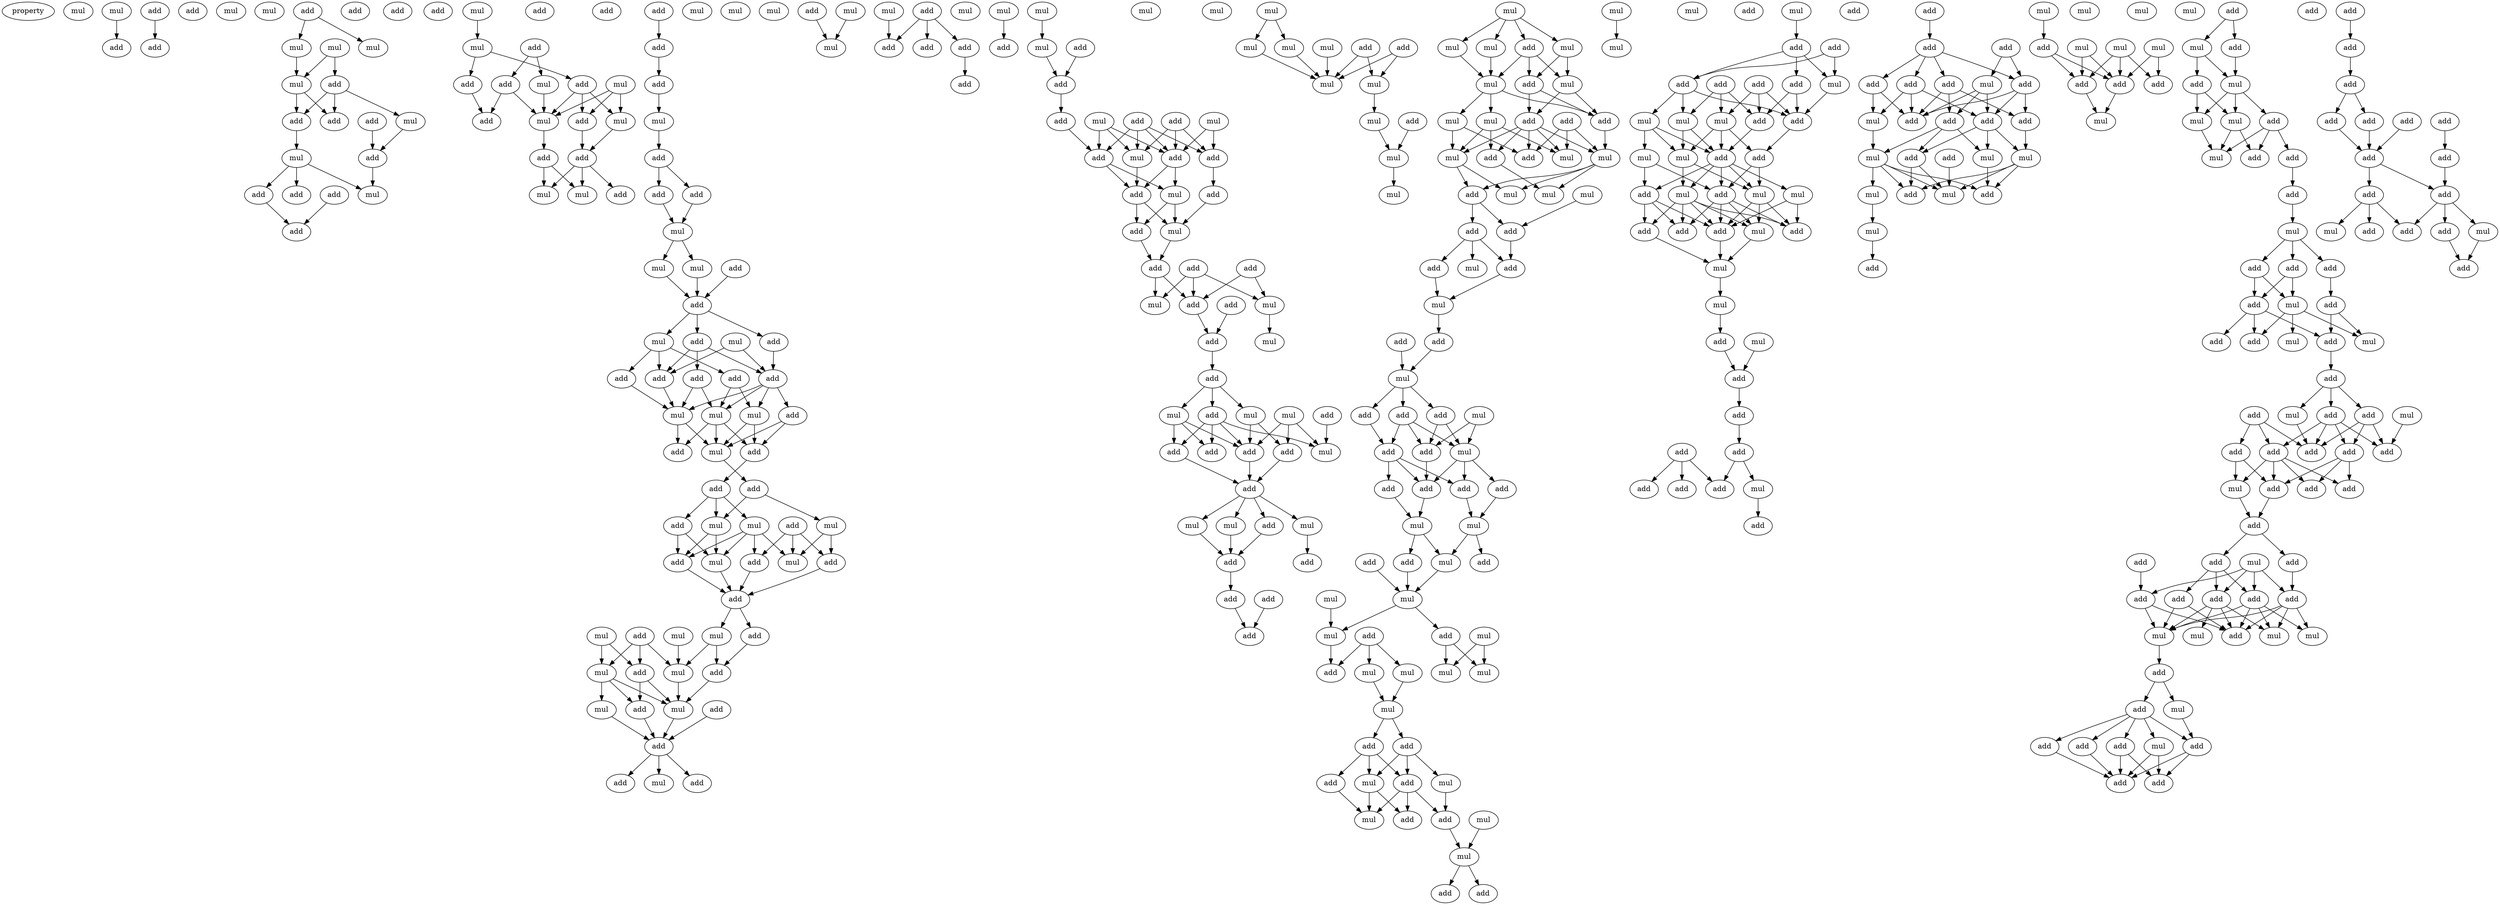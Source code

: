 digraph {
    node [fontcolor=black]
    property [mul=2,lf=1.9]
    0 [ label = mul ];
    1 [ label = mul ];
    2 [ label = add ];
    3 [ label = add ];
    4 [ label = add ];
    5 [ label = add ];
    6 [ label = mul ];
    7 [ label = mul ];
    8 [ label = add ];
    9 [ label = mul ];
    10 [ label = mul ];
    11 [ label = mul ];
    12 [ label = add ];
    13 [ label = mul ];
    14 [ label = add ];
    15 [ label = add ];
    16 [ label = add ];
    17 [ label = mul ];
    18 [ label = add ];
    19 [ label = mul ];
    20 [ label = add ];
    21 [ label = mul ];
    22 [ label = add ];
    23 [ label = add ];
    24 [ label = add ];
    25 [ label = add ];
    26 [ label = add ];
    27 [ label = add ];
    28 [ label = mul ];
    29 [ label = mul ];
    30 [ label = add ];
    31 [ label = add ];
    32 [ label = add ];
    33 [ label = add ];
    34 [ label = mul ];
    35 [ label = mul ];
    36 [ label = add ];
    37 [ label = add ];
    38 [ label = add ];
    39 [ label = add ];
    40 [ label = mul ];
    41 [ label = mul ];
    42 [ label = add ];
    43 [ label = add ];
    44 [ label = mul ];
    45 [ label = add ];
    46 [ label = mul ];
    47 [ label = add ];
    48 [ label = add ];
    49 [ label = mul ];
    50 [ label = add ];
    51 [ label = mul ];
    52 [ label = add ];
    53 [ label = add ];
    54 [ label = add ];
    55 [ label = mul ];
    56 [ label = mul ];
    57 [ label = mul ];
    58 [ label = mul ];
    59 [ label = mul ];
    60 [ label = add ];
    61 [ label = add ];
    62 [ label = mul ];
    63 [ label = mul ];
    64 [ label = add ];
    65 [ label = add ];
    66 [ label = add ];
    67 [ label = add ];
    68 [ label = add ];
    69 [ label = add ];
    70 [ label = add ];
    71 [ label = add ];
    72 [ label = mul ];
    73 [ label = mul ];
    74 [ label = mul ];
    75 [ label = mul ];
    76 [ label = add ];
    77 [ label = add ];
    78 [ label = add ];
    79 [ label = add ];
    80 [ label = add ];
    81 [ label = add ];
    82 [ label = mul ];
    83 [ label = mul ];
    84 [ label = mul ];
    85 [ label = add ];
    86 [ label = add ];
    87 [ label = mul ];
    88 [ label = add ];
    89 [ label = mul ];
    90 [ label = add ];
    91 [ label = add ];
    92 [ label = add ];
    93 [ label = mul ];
    94 [ label = mul ];
    95 [ label = mul ];
    96 [ label = mul ];
    97 [ label = add ];
    98 [ label = add ];
    99 [ label = mul ];
    100 [ label = mul ];
    101 [ label = add ];
    102 [ label = mul ];
    103 [ label = add ];
    104 [ label = add ];
    105 [ label = add ];
    106 [ label = add ];
    107 [ label = mul ];
    108 [ label = mul ];
    109 [ label = add ];
    110 [ label = mul ];
    111 [ label = mul ];
    112 [ label = add ];
    113 [ label = add ];
    114 [ label = add ];
    115 [ label = add ];
    116 [ label = mul ];
    117 [ label = add ];
    118 [ label = mul ];
    119 [ label = add ];
    120 [ label = mul ];
    121 [ label = mul ];
    122 [ label = add ];
    123 [ label = add ];
    124 [ label = mul ];
    125 [ label = mul ];
    126 [ label = add ];
    127 [ label = add ];
    128 [ label = add ];
    129 [ label = add ];
    130 [ label = add ];
    131 [ label = mul ];
    132 [ label = add ];
    133 [ label = mul ];
    134 [ label = add ];
    135 [ label = add ];
    136 [ label = mul ];
    137 [ label = add ];
    138 [ label = add ];
    139 [ label = add ];
    140 [ label = add ];
    141 [ label = add ];
    142 [ label = mul ];
    143 [ label = add ];
    144 [ label = mul ];
    145 [ label = add ];
    146 [ label = mul ];
    147 [ label = add ];
    148 [ label = mul ];
    149 [ label = mul ];
    150 [ label = add ];
    151 [ label = mul ];
    152 [ label = add ];
    153 [ label = mul ];
    154 [ label = add ];
    155 [ label = add ];
    156 [ label = add ];
    157 [ label = mul ];
    158 [ label = add ];
    159 [ label = add ];
    160 [ label = add ];
    161 [ label = mul ];
    162 [ label = mul ];
    163 [ label = mul ];
    164 [ label = add ];
    165 [ label = mul ];
    166 [ label = add ];
    167 [ label = add ];
    168 [ label = add ];
    169 [ label = add ];
    170 [ label = mul ];
    171 [ label = mul ];
    172 [ label = add ];
    173 [ label = mul ];
    174 [ label = mul ];
    175 [ label = add ];
    176 [ label = mul ];
    177 [ label = mul ];
    178 [ label = mul ];
    179 [ label = add ];
    180 [ label = mul ];
    181 [ label = mul ];
    182 [ label = mul ];
    183 [ label = add ];
    184 [ label = mul ];
    185 [ label = mul ];
    186 [ label = mul ];
    187 [ label = mul ];
    188 [ label = mul ];
    189 [ label = add ];
    190 [ label = add ];
    191 [ label = mul ];
    192 [ label = add ];
    193 [ label = add ];
    194 [ label = mul ];
    195 [ label = add ];
    196 [ label = mul ];
    197 [ label = mul ];
    198 [ label = mul ];
    199 [ label = add ];
    200 [ label = mul ];
    201 [ label = mul ];
    202 [ label = mul ];
    203 [ label = add ];
    204 [ label = mul ];
    205 [ label = add ];
    206 [ label = add ];
    207 [ label = add ];
    208 [ label = mul ];
    209 [ label = add ];
    210 [ label = mul ];
    211 [ label = mul ];
    212 [ label = mul ];
    213 [ label = add ];
    214 [ label = add ];
    215 [ label = add ];
    216 [ label = mul ];
    217 [ label = add ];
    218 [ label = add ];
    219 [ label = mul ];
    220 [ label = add ];
    221 [ label = add ];
    222 [ label = mul ];
    223 [ label = add ];
    224 [ label = add ];
    225 [ label = add ];
    226 [ label = add ];
    227 [ label = add ];
    228 [ label = mul ];
    229 [ label = mul ];
    230 [ label = add ];
    231 [ label = add ];
    232 [ label = mul ];
    233 [ label = add ];
    234 [ label = mul ];
    235 [ label = mul ];
    236 [ label = mul ];
    237 [ label = add ];
    238 [ label = add ];
    239 [ label = mul ];
    240 [ label = add ];
    241 [ label = mul ];
    242 [ label = mul ];
    243 [ label = mul ];
    244 [ label = mul ];
    245 [ label = mul ];
    246 [ label = add ];
    247 [ label = add ];
    248 [ label = add ];
    249 [ label = mul ];
    250 [ label = mul ];
    251 [ label = add ];
    252 [ label = add ];
    253 [ label = add ];
    254 [ label = mul ];
    255 [ label = mul ];
    256 [ label = mul ];
    257 [ label = add ];
    258 [ label = add ];
    259 [ label = mul ];
    260 [ label = add ];
    261 [ label = add ];
    262 [ label = add ];
    263 [ label = add ];
    264 [ label = add ];
    265 [ label = add ];
    266 [ label = mul ];
    267 [ label = mul ];
    268 [ label = mul ];
    269 [ label = add ];
    270 [ label = add ];
    271 [ label = mul ];
    272 [ label = add ];
    273 [ label = add ];
    274 [ label = mul ];
    275 [ label = mul ];
    276 [ label = mul ];
    277 [ label = mul ];
    278 [ label = mul ];
    279 [ label = add ];
    280 [ label = add ];
    281 [ label = add ];
    282 [ label = add ];
    283 [ label = add ];
    284 [ label = add ];
    285 [ label = mul ];
    286 [ label = mul ];
    287 [ label = add ];
    288 [ label = mul ];
    289 [ label = add ];
    290 [ label = mul ];
    291 [ label = add ];
    292 [ label = add ];
    293 [ label = add ];
    294 [ label = add ];
    295 [ label = add ];
    296 [ label = add ];
    297 [ label = mul ];
    298 [ label = add ];
    299 [ label = add ];
    300 [ label = add ];
    301 [ label = add ];
    302 [ label = add ];
    303 [ label = add ];
    304 [ label = mul ];
    305 [ label = add ];
    306 [ label = add ];
    307 [ label = add ];
    308 [ label = add ];
    309 [ label = add ];
    310 [ label = mul ];
    311 [ label = add ];
    312 [ label = add ];
    313 [ label = mul ];
    314 [ label = mul ];
    315 [ label = add ];
    316 [ label = mul ];
    317 [ label = add ];
    318 [ label = mul ];
    319 [ label = mul ];
    320 [ label = add ];
    321 [ label = add ];
    322 [ label = mul ];
    323 [ label = add ];
    324 [ label = mul ];
    325 [ label = mul ];
    326 [ label = mul ];
    327 [ label = add ];
    328 [ label = mul ];
    329 [ label = mul ];
    330 [ label = mul ];
    331 [ label = add ];
    332 [ label = add ];
    333 [ label = add ];
    334 [ label = mul ];
    335 [ label = mul ];
    336 [ label = add ];
    337 [ label = add ];
    338 [ label = mul ];
    339 [ label = mul ];
    340 [ label = add ];
    341 [ label = mul ];
    342 [ label = mul ];
    343 [ label = add ];
    344 [ label = add ];
    345 [ label = mul ];
    346 [ label = add ];
    347 [ label = add ];
    348 [ label = add ];
    349 [ label = mul ];
    350 [ label = add ];
    351 [ label = add ];
    352 [ label = add ];
    353 [ label = add ];
    354 [ label = add ];
    355 [ label = mul ];
    356 [ label = add ];
    357 [ label = mul ];
    358 [ label = mul ];
    359 [ label = add ];
    360 [ label = add ];
    361 [ label = add ];
    362 [ label = mul ];
    363 [ label = mul ];
    364 [ label = add ];
    365 [ label = add ];
    366 [ label = add ];
    367 [ label = add ];
    368 [ label = add ];
    369 [ label = add ];
    370 [ label = add ];
    371 [ label = add ];
    372 [ label = add ];
    373 [ label = add ];
    374 [ label = mul ];
    375 [ label = add ];
    376 [ label = add ];
    377 [ label = mul ];
    378 [ label = add ];
    379 [ label = add ];
    380 [ label = add ];
    381 [ label = add ];
    382 [ label = add ];
    383 [ label = add ];
    384 [ label = add ];
    385 [ label = add ];
    386 [ label = mul ];
    387 [ label = add ];
    388 [ label = mul ];
    389 [ label = mul ];
    390 [ label = mul ];
    391 [ label = add ];
    392 [ label = add ];
    393 [ label = mul ];
    394 [ label = add ];
    395 [ label = add ];
    396 [ label = add ];
    397 [ label = mul ];
    398 [ label = add ];
    399 [ label = add ];
    400 [ label = add ];
    401 [ label = add ];
    402 [ label = add ];
    403 [ label = add ];
    404 [ label = add ];
    405 [ label = add ];
    406 [ label = add ];
    407 [ label = add ];
    408 [ label = add ];
    409 [ label = add ];
    410 [ label = add ];
    411 [ label = add ];
    412 [ label = mul ];
    413 [ label = mul ];
    414 [ label = add ];
    415 [ label = add ];
    416 [ label = add ];
    417 [ label = add ];
    1 -> 2 [ name = 0 ];
    3 -> 4 [ name = 1 ];
    8 -> 9 [ name = 2 ];
    8 -> 10 [ name = 3 ];
    9 -> 13 [ name = 4 ];
    11 -> 12 [ name = 5 ];
    11 -> 13 [ name = 6 ];
    12 -> 14 [ name = 7 ];
    12 -> 15 [ name = 8 ];
    12 -> 17 [ name = 9 ];
    13 -> 14 [ name = 10 ];
    13 -> 15 [ name = 11 ];
    15 -> 19 [ name = 12 ];
    16 -> 18 [ name = 13 ];
    17 -> 18 [ name = 14 ];
    18 -> 21 [ name = 15 ];
    19 -> 20 [ name = 16 ];
    19 -> 21 [ name = 17 ];
    19 -> 23 [ name = 18 ];
    22 -> 25 [ name = 19 ];
    23 -> 25 [ name = 20 ];
    28 -> 29 [ name = 21 ];
    29 -> 33 [ name = 22 ];
    29 -> 37 [ name = 23 ];
    31 -> 34 [ name = 24 ];
    31 -> 36 [ name = 25 ];
    33 -> 39 [ name = 26 ];
    34 -> 41 [ name = 27 ];
    35 -> 38 [ name = 28 ];
    35 -> 40 [ name = 29 ];
    35 -> 41 [ name = 30 ];
    36 -> 39 [ name = 31 ];
    36 -> 41 [ name = 32 ];
    37 -> 38 [ name = 33 ];
    37 -> 40 [ name = 34 ];
    37 -> 41 [ name = 35 ];
    38 -> 43 [ name = 36 ];
    40 -> 43 [ name = 37 ];
    41 -> 42 [ name = 38 ];
    42 -> 44 [ name = 39 ];
    42 -> 46 [ name = 40 ];
    43 -> 44 [ name = 41 ];
    43 -> 46 [ name = 42 ];
    43 -> 47 [ name = 43 ];
    45 -> 48 [ name = 44 ];
    48 -> 50 [ name = 45 ];
    50 -> 51 [ name = 46 ];
    51 -> 52 [ name = 47 ];
    52 -> 53 [ name = 48 ];
    52 -> 54 [ name = 49 ];
    53 -> 55 [ name = 50 ];
    54 -> 55 [ name = 51 ];
    55 -> 57 [ name = 52 ];
    55 -> 59 [ name = 53 ];
    57 -> 61 [ name = 54 ];
    59 -> 61 [ name = 55 ];
    60 -> 61 [ name = 56 ];
    61 -> 62 [ name = 57 ];
    61 -> 64 [ name = 58 ];
    61 -> 65 [ name = 59 ];
    62 -> 66 [ name = 60 ];
    62 -> 67 [ name = 61 ];
    62 -> 69 [ name = 62 ];
    63 -> 66 [ name = 63 ];
    63 -> 68 [ name = 64 ];
    64 -> 68 [ name = 65 ];
    65 -> 66 [ name = 66 ];
    65 -> 68 [ name = 67 ];
    65 -> 70 [ name = 68 ];
    66 -> 73 [ name = 69 ];
    67 -> 72 [ name = 70 ];
    67 -> 74 [ name = 71 ];
    68 -> 71 [ name = 72 ];
    68 -> 72 [ name = 73 ];
    68 -> 73 [ name = 74 ];
    68 -> 74 [ name = 75 ];
    69 -> 73 [ name = 76 ];
    70 -> 72 [ name = 77 ];
    70 -> 73 [ name = 78 ];
    71 -> 75 [ name = 79 ];
    71 -> 76 [ name = 80 ];
    72 -> 75 [ name = 81 ];
    72 -> 76 [ name = 82 ];
    72 -> 77 [ name = 83 ];
    73 -> 75 [ name = 84 ];
    73 -> 77 [ name = 85 ];
    74 -> 75 [ name = 86 ];
    74 -> 76 [ name = 87 ];
    75 -> 79 [ name = 88 ];
    76 -> 78 [ name = 89 ];
    78 -> 80 [ name = 90 ];
    78 -> 82 [ name = 91 ];
    78 -> 84 [ name = 92 ];
    79 -> 82 [ name = 93 ];
    79 -> 83 [ name = 94 ];
    80 -> 86 [ name = 95 ];
    80 -> 89 [ name = 96 ];
    81 -> 85 [ name = 97 ];
    81 -> 87 [ name = 98 ];
    81 -> 88 [ name = 99 ];
    82 -> 86 [ name = 100 ];
    82 -> 89 [ name = 101 ];
    83 -> 87 [ name = 102 ];
    83 -> 88 [ name = 103 ];
    84 -> 85 [ name = 104 ];
    84 -> 86 [ name = 105 ];
    84 -> 87 [ name = 106 ];
    84 -> 89 [ name = 107 ];
    85 -> 90 [ name = 108 ];
    86 -> 90 [ name = 109 ];
    88 -> 90 [ name = 110 ];
    89 -> 90 [ name = 111 ];
    90 -> 91 [ name = 112 ];
    90 -> 93 [ name = 113 ];
    91 -> 97 [ name = 114 ];
    92 -> 96 [ name = 115 ];
    92 -> 98 [ name = 116 ];
    92 -> 99 [ name = 117 ];
    93 -> 96 [ name = 118 ];
    93 -> 97 [ name = 119 ];
    94 -> 98 [ name = 120 ];
    94 -> 99 [ name = 121 ];
    95 -> 96 [ name = 122 ];
    96 -> 102 [ name = 123 ];
    97 -> 102 [ name = 124 ];
    98 -> 101 [ name = 125 ];
    98 -> 102 [ name = 126 ];
    99 -> 100 [ name = 127 ];
    99 -> 101 [ name = 128 ];
    99 -> 102 [ name = 129 ];
    100 -> 104 [ name = 130 ];
    101 -> 104 [ name = 131 ];
    102 -> 104 [ name = 132 ];
    103 -> 104 [ name = 133 ];
    104 -> 106 [ name = 134 ];
    104 -> 107 [ name = 135 ];
    104 -> 109 [ name = 136 ];
    105 -> 110 [ name = 137 ];
    108 -> 110 [ name = 138 ];
    111 -> 114 [ name = 139 ];
    112 -> 113 [ name = 140 ];
    112 -> 114 [ name = 141 ];
    112 -> 115 [ name = 142 ];
    115 -> 117 [ name = 143 ];
    118 -> 119 [ name = 144 ];
    120 -> 121 [ name = 145 ];
    121 -> 123 [ name = 146 ];
    122 -> 123 [ name = 147 ];
    123 -> 126 [ name = 148 ];
    124 -> 129 [ name = 149 ];
    124 -> 130 [ name = 150 ];
    125 -> 129 [ name = 151 ];
    125 -> 131 [ name = 152 ];
    125 -> 132 [ name = 153 ];
    126 -> 132 [ name = 154 ];
    127 -> 129 [ name = 155 ];
    127 -> 130 [ name = 156 ];
    127 -> 131 [ name = 157 ];
    128 -> 129 [ name = 158 ];
    128 -> 130 [ name = 159 ];
    128 -> 131 [ name = 160 ];
    128 -> 132 [ name = 161 ];
    129 -> 133 [ name = 162 ];
    129 -> 134 [ name = 163 ];
    130 -> 135 [ name = 164 ];
    131 -> 134 [ name = 165 ];
    132 -> 133 [ name = 166 ];
    132 -> 134 [ name = 167 ];
    133 -> 136 [ name = 168 ];
    133 -> 137 [ name = 169 ];
    134 -> 136 [ name = 170 ];
    134 -> 137 [ name = 171 ];
    135 -> 136 [ name = 172 ];
    136 -> 138 [ name = 173 ];
    137 -> 138 [ name = 174 ];
    138 -> 141 [ name = 175 ];
    138 -> 142 [ name = 176 ];
    139 -> 141 [ name = 177 ];
    139 -> 144 [ name = 178 ];
    140 -> 141 [ name = 179 ];
    140 -> 142 [ name = 180 ];
    140 -> 144 [ name = 181 ];
    141 -> 145 [ name = 182 ];
    143 -> 145 [ name = 183 ];
    144 -> 146 [ name = 184 ];
    145 -> 147 [ name = 185 ];
    147 -> 151 [ name = 186 ];
    147 -> 152 [ name = 187 ];
    147 -> 153 [ name = 188 ];
    149 -> 154 [ name = 189 ];
    149 -> 157 [ name = 190 ];
    149 -> 158 [ name = 191 ];
    150 -> 157 [ name = 192 ];
    151 -> 154 [ name = 193 ];
    151 -> 155 [ name = 194 ];
    151 -> 156 [ name = 195 ];
    152 -> 154 [ name = 196 ];
    152 -> 155 [ name = 197 ];
    152 -> 156 [ name = 198 ];
    152 -> 157 [ name = 199 ];
    153 -> 154 [ name = 200 ];
    153 -> 158 [ name = 201 ];
    154 -> 159 [ name = 202 ];
    155 -> 159 [ name = 203 ];
    158 -> 159 [ name = 204 ];
    159 -> 160 [ name = 205 ];
    159 -> 161 [ name = 206 ];
    159 -> 162 [ name = 207 ];
    159 -> 163 [ name = 208 ];
    160 -> 164 [ name = 209 ];
    161 -> 164 [ name = 210 ];
    162 -> 166 [ name = 211 ];
    163 -> 164 [ name = 212 ];
    164 -> 167 [ name = 213 ];
    167 -> 169 [ name = 214 ];
    168 -> 169 [ name = 215 ];
    170 -> 171 [ name = 216 ];
    170 -> 173 [ name = 217 ];
    171 -> 176 [ name = 218 ];
    172 -> 176 [ name = 219 ];
    172 -> 177 [ name = 220 ];
    173 -> 176 [ name = 221 ];
    174 -> 176 [ name = 222 ];
    175 -> 176 [ name = 223 ];
    175 -> 177 [ name = 224 ];
    177 -> 178 [ name = 225 ];
    178 -> 180 [ name = 226 ];
    179 -> 180 [ name = 227 ];
    180 -> 182 [ name = 228 ];
    181 -> 183 [ name = 229 ];
    181 -> 184 [ name = 230 ];
    181 -> 185 [ name = 231 ];
    181 -> 186 [ name = 232 ];
    183 -> 187 [ name = 233 ];
    183 -> 188 [ name = 234 ];
    183 -> 189 [ name = 235 ];
    184 -> 188 [ name = 236 ];
    184 -> 189 [ name = 237 ];
    185 -> 187 [ name = 238 ];
    186 -> 187 [ name = 239 ];
    187 -> 191 [ name = 240 ];
    187 -> 192 [ name = 241 ];
    187 -> 194 [ name = 242 ];
    188 -> 190 [ name = 243 ];
    188 -> 192 [ name = 244 ];
    189 -> 190 [ name = 245 ];
    189 -> 192 [ name = 246 ];
    190 -> 195 [ name = 247 ];
    190 -> 196 [ name = 248 ];
    190 -> 197 [ name = 249 ];
    190 -> 198 [ name = 250 ];
    190 -> 199 [ name = 251 ];
    191 -> 195 [ name = 252 ];
    191 -> 196 [ name = 253 ];
    191 -> 198 [ name = 254 ];
    192 -> 197 [ name = 255 ];
    193 -> 197 [ name = 256 ];
    193 -> 198 [ name = 257 ];
    193 -> 199 [ name = 258 ];
    194 -> 196 [ name = 259 ];
    194 -> 199 [ name = 260 ];
    195 -> 201 [ name = 261 ];
    196 -> 200 [ name = 262 ];
    196 -> 203 [ name = 263 ];
    197 -> 200 [ name = 264 ];
    197 -> 201 [ name = 265 ];
    197 -> 203 [ name = 266 ];
    202 -> 206 [ name = 267 ];
    203 -> 205 [ name = 268 ];
    203 -> 206 [ name = 269 ];
    204 -> 210 [ name = 270 ];
    205 -> 207 [ name = 271 ];
    205 -> 208 [ name = 272 ];
    205 -> 209 [ name = 273 ];
    206 -> 209 [ name = 274 ];
    207 -> 212 [ name = 275 ];
    209 -> 212 [ name = 276 ];
    212 -> 215 [ name = 277 ];
    214 -> 216 [ name = 278 ];
    215 -> 216 [ name = 279 ];
    216 -> 217 [ name = 280 ];
    216 -> 218 [ name = 281 ];
    216 -> 220 [ name = 282 ];
    217 -> 221 [ name = 283 ];
    217 -> 222 [ name = 284 ];
    217 -> 223 [ name = 285 ];
    218 -> 221 [ name = 286 ];
    218 -> 222 [ name = 287 ];
    219 -> 221 [ name = 288 ];
    219 -> 222 [ name = 289 ];
    220 -> 223 [ name = 290 ];
    221 -> 227 [ name = 291 ];
    222 -> 224 [ name = 292 ];
    222 -> 225 [ name = 293 ];
    222 -> 227 [ name = 294 ];
    223 -> 224 [ name = 295 ];
    223 -> 226 [ name = 296 ];
    223 -> 227 [ name = 297 ];
    224 -> 228 [ name = 298 ];
    225 -> 228 [ name = 299 ];
    226 -> 229 [ name = 300 ];
    227 -> 229 [ name = 301 ];
    228 -> 232 [ name = 302 ];
    228 -> 233 [ name = 303 ];
    229 -> 230 [ name = 304 ];
    229 -> 232 [ name = 305 ];
    230 -> 235 [ name = 306 ];
    231 -> 235 [ name = 307 ];
    232 -> 235 [ name = 308 ];
    234 -> 236 [ name = 309 ];
    235 -> 236 [ name = 310 ];
    235 -> 237 [ name = 311 ];
    236 -> 240 [ name = 312 ];
    237 -> 242 [ name = 313 ];
    237 -> 243 [ name = 314 ];
    238 -> 240 [ name = 315 ];
    238 -> 241 [ name = 316 ];
    238 -> 244 [ name = 317 ];
    239 -> 242 [ name = 318 ];
    239 -> 243 [ name = 319 ];
    241 -> 245 [ name = 320 ];
    244 -> 245 [ name = 321 ];
    245 -> 246 [ name = 322 ];
    245 -> 247 [ name = 323 ];
    246 -> 248 [ name = 324 ];
    246 -> 250 [ name = 325 ];
    246 -> 251 [ name = 326 ];
    247 -> 248 [ name = 327 ];
    247 -> 249 [ name = 328 ];
    247 -> 250 [ name = 329 ];
    248 -> 252 [ name = 330 ];
    248 -> 253 [ name = 331 ];
    248 -> 255 [ name = 332 ];
    249 -> 253 [ name = 333 ];
    250 -> 252 [ name = 334 ];
    250 -> 255 [ name = 335 ];
    251 -> 255 [ name = 336 ];
    253 -> 256 [ name = 337 ];
    254 -> 256 [ name = 338 ];
    256 -> 257 [ name = 339 ];
    256 -> 258 [ name = 340 ];
    259 -> 260 [ name = 341 ];
    260 -> 262 [ name = 342 ];
    260 -> 264 [ name = 343 ];
    260 -> 266 [ name = 344 ];
    261 -> 262 [ name = 345 ];
    261 -> 266 [ name = 346 ];
    262 -> 267 [ name = 347 ];
    262 -> 269 [ name = 348 ];
    262 -> 271 [ name = 349 ];
    263 -> 267 [ name = 350 ];
    263 -> 268 [ name = 351 ];
    263 -> 270 [ name = 352 ];
    264 -> 269 [ name = 353 ];
    264 -> 270 [ name = 354 ];
    265 -> 268 [ name = 355 ];
    265 -> 269 [ name = 356 ];
    265 -> 270 [ name = 357 ];
    266 -> 269 [ name = 358 ];
    267 -> 272 [ name = 359 ];
    267 -> 275 [ name = 360 ];
    268 -> 272 [ name = 361 ];
    268 -> 273 [ name = 362 ];
    268 -> 275 [ name = 363 ];
    269 -> 273 [ name = 364 ];
    270 -> 272 [ name = 365 ];
    271 -> 272 [ name = 366 ];
    271 -> 274 [ name = 367 ];
    271 -> 275 [ name = 368 ];
    272 -> 276 [ name = 369 ];
    272 -> 277 [ name = 370 ];
    272 -> 278 [ name = 371 ];
    272 -> 279 [ name = 372 ];
    272 -> 280 [ name = 373 ];
    273 -> 276 [ name = 374 ];
    273 -> 280 [ name = 375 ];
    274 -> 279 [ name = 376 ];
    274 -> 280 [ name = 377 ];
    275 -> 276 [ name = 378 ];
    275 -> 277 [ name = 379 ];
    276 -> 282 [ name = 380 ];
    276 -> 284 [ name = 381 ];
    276 -> 285 [ name = 382 ];
    277 -> 281 [ name = 383 ];
    277 -> 282 [ name = 384 ];
    277 -> 283 [ name = 385 ];
    277 -> 284 [ name = 386 ];
    277 -> 285 [ name = 387 ];
    278 -> 282 [ name = 388 ];
    278 -> 284 [ name = 389 ];
    279 -> 281 [ name = 390 ];
    279 -> 282 [ name = 391 ];
    279 -> 283 [ name = 392 ];
    280 -> 282 [ name = 393 ];
    280 -> 283 [ name = 394 ];
    280 -> 284 [ name = 395 ];
    280 -> 285 [ name = 396 ];
    281 -> 286 [ name = 397 ];
    282 -> 286 [ name = 398 ];
    285 -> 286 [ name = 399 ];
    286 -> 288 [ name = 400 ];
    288 -> 289 [ name = 401 ];
    289 -> 291 [ name = 402 ];
    290 -> 291 [ name = 403 ];
    291 -> 292 [ name = 404 ];
    292 -> 293 [ name = 405 ];
    293 -> 295 [ name = 406 ];
    293 -> 297 [ name = 407 ];
    294 -> 295 [ name = 408 ];
    294 -> 296 [ name = 409 ];
    294 -> 298 [ name = 410 ];
    297 -> 299 [ name = 411 ];
    300 -> 301 [ name = 412 ];
    301 -> 303 [ name = 413 ];
    301 -> 305 [ name = 414 ];
    301 -> 306 [ name = 415 ];
    301 -> 307 [ name = 416 ];
    302 -> 304 [ name = 417 ];
    302 -> 307 [ name = 418 ];
    303 -> 309 [ name = 419 ];
    303 -> 310 [ name = 420 ];
    303 -> 311 [ name = 421 ];
    304 -> 309 [ name = 422 ];
    304 -> 311 [ name = 423 ];
    304 -> 312 [ name = 424 ];
    305 -> 308 [ name = 425 ];
    305 -> 309 [ name = 426 ];
    305 -> 312 [ name = 427 ];
    306 -> 309 [ name = 428 ];
    306 -> 310 [ name = 429 ];
    307 -> 308 [ name = 430 ];
    307 -> 309 [ name = 431 ];
    307 -> 311 [ name = 432 ];
    308 -> 314 [ name = 433 ];
    310 -> 313 [ name = 434 ];
    311 -> 314 [ name = 435 ];
    311 -> 315 [ name = 436 ];
    311 -> 316 [ name = 437 ];
    312 -> 313 [ name = 438 ];
    312 -> 315 [ name = 439 ];
    312 -> 316 [ name = 440 ];
    313 -> 318 [ name = 441 ];
    313 -> 319 [ name = 442 ];
    313 -> 320 [ name = 443 ];
    313 -> 321 [ name = 444 ];
    314 -> 318 [ name = 445 ];
    314 -> 320 [ name = 446 ];
    314 -> 321 [ name = 447 ];
    315 -> 318 [ name = 448 ];
    315 -> 320 [ name = 449 ];
    316 -> 321 [ name = 450 ];
    317 -> 318 [ name = 451 ];
    319 -> 322 [ name = 452 ];
    322 -> 323 [ name = 453 ];
    324 -> 327 [ name = 454 ];
    326 -> 331 [ name = 455 ];
    326 -> 332 [ name = 456 ];
    327 -> 331 [ name = 457 ];
    327 -> 333 [ name = 458 ];
    329 -> 331 [ name = 459 ];
    329 -> 333 [ name = 460 ];
    330 -> 331 [ name = 461 ];
    330 -> 332 [ name = 462 ];
    330 -> 333 [ name = 463 ];
    331 -> 334 [ name = 464 ];
    333 -> 334 [ name = 465 ];
    336 -> 337 [ name = 466 ];
    336 -> 338 [ name = 467 ];
    337 -> 339 [ name = 468 ];
    338 -> 339 [ name = 469 ];
    338 -> 340 [ name = 470 ];
    339 -> 341 [ name = 471 ];
    339 -> 342 [ name = 472 ];
    339 -> 343 [ name = 473 ];
    340 -> 341 [ name = 474 ];
    340 -> 342 [ name = 475 ];
    341 -> 345 [ name = 476 ];
    342 -> 345 [ name = 477 ];
    342 -> 346 [ name = 478 ];
    343 -> 345 [ name = 479 ];
    343 -> 346 [ name = 480 ];
    343 -> 347 [ name = 481 ];
    347 -> 348 [ name = 482 ];
    348 -> 349 [ name = 483 ];
    349 -> 350 [ name = 484 ];
    349 -> 351 [ name = 485 ];
    349 -> 352 [ name = 486 ];
    350 -> 354 [ name = 487 ];
    351 -> 353 [ name = 488 ];
    351 -> 355 [ name = 489 ];
    352 -> 353 [ name = 490 ];
    352 -> 355 [ name = 491 ];
    353 -> 356 [ name = 492 ];
    353 -> 359 [ name = 493 ];
    353 -> 360 [ name = 494 ];
    354 -> 356 [ name = 495 ];
    354 -> 357 [ name = 496 ];
    355 -> 357 [ name = 497 ];
    355 -> 358 [ name = 498 ];
    355 -> 359 [ name = 499 ];
    356 -> 361 [ name = 500 ];
    361 -> 363 [ name = 501 ];
    361 -> 364 [ name = 502 ];
    361 -> 365 [ name = 503 ];
    362 -> 370 [ name = 504 ];
    363 -> 369 [ name = 505 ];
    364 -> 367 [ name = 506 ];
    364 -> 369 [ name = 507 ];
    364 -> 370 [ name = 508 ];
    365 -> 367 [ name = 509 ];
    365 -> 369 [ name = 510 ];
    365 -> 370 [ name = 511 ];
    365 -> 371 [ name = 512 ];
    366 -> 368 [ name = 513 ];
    366 -> 369 [ name = 514 ];
    366 -> 371 [ name = 515 ];
    367 -> 372 [ name = 516 ];
    367 -> 373 [ name = 517 ];
    367 -> 375 [ name = 518 ];
    368 -> 372 [ name = 519 ];
    368 -> 374 [ name = 520 ];
    371 -> 372 [ name = 521 ];
    371 -> 373 [ name = 522 ];
    371 -> 374 [ name = 523 ];
    371 -> 375 [ name = 524 ];
    372 -> 376 [ name = 525 ];
    374 -> 376 [ name = 526 ];
    376 -> 379 [ name = 527 ];
    376 -> 380 [ name = 528 ];
    377 -> 381 [ name = 529 ];
    377 -> 382 [ name = 530 ];
    377 -> 384 [ name = 531 ];
    377 -> 385 [ name = 532 ];
    378 -> 385 [ name = 533 ];
    379 -> 382 [ name = 534 ];
    380 -> 381 [ name = 535 ];
    380 -> 383 [ name = 536 ];
    380 -> 384 [ name = 537 ];
    381 -> 386 [ name = 538 ];
    381 -> 387 [ name = 539 ];
    381 -> 389 [ name = 540 ];
    381 -> 390 [ name = 541 ];
    382 -> 386 [ name = 542 ];
    382 -> 387 [ name = 543 ];
    382 -> 388 [ name = 544 ];
    382 -> 389 [ name = 545 ];
    383 -> 386 [ name = 546 ];
    383 -> 387 [ name = 547 ];
    384 -> 386 [ name = 548 ];
    384 -> 387 [ name = 549 ];
    384 -> 388 [ name = 550 ];
    384 -> 389 [ name = 551 ];
    385 -> 386 [ name = 552 ];
    385 -> 387 [ name = 553 ];
    386 -> 391 [ name = 554 ];
    391 -> 392 [ name = 555 ];
    391 -> 393 [ name = 556 ];
    392 -> 394 [ name = 557 ];
    392 -> 395 [ name = 558 ];
    392 -> 396 [ name = 559 ];
    392 -> 397 [ name = 560 ];
    392 -> 398 [ name = 561 ];
    393 -> 398 [ name = 562 ];
    394 -> 399 [ name = 563 ];
    395 -> 399 [ name = 564 ];
    396 -> 399 [ name = 565 ];
    396 -> 400 [ name = 566 ];
    397 -> 399 [ name = 567 ];
    397 -> 400 [ name = 568 ];
    398 -> 399 [ name = 569 ];
    398 -> 400 [ name = 570 ];
    401 -> 402 [ name = 571 ];
    402 -> 403 [ name = 572 ];
    403 -> 405 [ name = 573 ];
    403 -> 406 [ name = 574 ];
    404 -> 408 [ name = 575 ];
    405 -> 408 [ name = 576 ];
    406 -> 408 [ name = 577 ];
    407 -> 409 [ name = 578 ];
    408 -> 410 [ name = 579 ];
    408 -> 411 [ name = 580 ];
    409 -> 410 [ name = 581 ];
    410 -> 412 [ name = 582 ];
    410 -> 415 [ name = 583 ];
    410 -> 416 [ name = 584 ];
    411 -> 413 [ name = 585 ];
    411 -> 414 [ name = 586 ];
    411 -> 416 [ name = 587 ];
    412 -> 417 [ name = 588 ];
    415 -> 417 [ name = 589 ];
}
